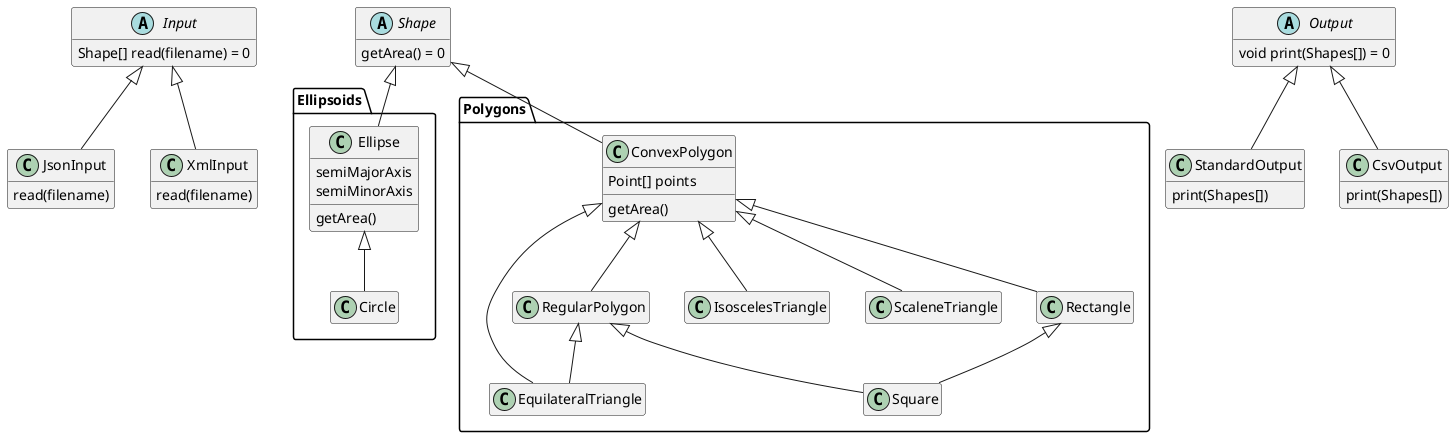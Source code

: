 @startuml
hide empty members

'Input'
abstract class Input {
	Shape[] read(filename) = 0
}
class JsonInput {
	read(filename)
}
class XmlInput {
	read(filename)
}

Input <|-- JsonInput
Input <|-- XmlInput

'Shapes'
abstract class Shape {
	getArea() = 0
}

package Ellipsoids {	
	class Ellipse {
		semiMajorAxis
		semiMinorAxis
		getArea()
	}
	Shape <|-- Ellipse
	Ellipse <|-- Circle
}

package Polygons {
	class ConvexPolygon {
		Point[] points
		getArea()	
	}
	Shape <|-- ConvexPolygon
	ConvexPolygon <|-- RegularPolygon
	RegularPolygon <|-- EquilateralTriangle
	ConvexPolygon <|-- EquilateralTriangle
	ConvexPolygon <|-- IsoscelesTriangle
	ConvexPolygon <|-- ScaleneTriangle
	ConvexPolygon <|-- Rectangle
	Rectangle <|-- Square
	RegularPolygon <|-- Square
}

'Output'
abstract class Output {
	void print(Shapes[]) = 0
}
class StandardOutput {
	print(Shapes[])
}
class CsvOutput {
	print(Shapes[])
}

Output <|-- StandardOutput
Output <|-- CsvOutput
@enduml
